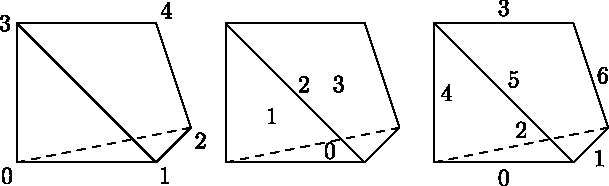 import three;

settings.render = 0;
settings.prc = false;
settings.gsOptions="-r144x144";
size(11cm);
currentprojection=obliqueZ();

Z /= 2;

triple[] corners = {
  Z,
  X+Z,
  X,
  Z+Y,
  X+Z+Y,
};
pair[] corner_pos = {
  SW, SE, SE, W, NE,
};

triple[] face_centers = {
  (corners[0]+corners[2]+corners[1])/3,
  (corners[0]+corners[1]+corners[3])/3,
  (corners[0]+corners[3]+corners[4]+corners[2])/4,
  (corners[1]+corners[2]+corners[4]+corners[3])/4,
};

int[][] edges = {
  {0, 1},
  {1, 2},
  {0, 2},
  {3, 4},
  {0, 3},
  {1, 3},
  {2, 4},
};

pen[] edge_styles = {
  black,
  black,
  dashed,
  black,
  black,
  black,
  black,
};

pair[] edge_pos = {
  S, SE, N, N, E, NE, E,
};

picture tetWedge()
{
  picture pic = new picture;
  for(int i=0; i<edges.length; ++i)
  {
    draw(pic, corners[edges[i][0]]--corners[edges[i][1]], edge_styles[i]);
  }
  return pic;
}

picture pic1 = tetWedge();
picture pic3 = tetWedge();
picture pic2 = tetWedge();

for(int i=0; i<corners.length; ++i)
{
  label(pic1, format("$%d$", i), corners[i], corner_pos[i]);
}
for(int i=0; i<face_centers.length; ++i)
{
  label(pic2, format("$%d$", i), face_centers[i]);
}
for(int i=0; i<edges.length; ++i)
{
  triple c = (corners[edges[i][0]]+corners[edges[i][1]])/2;
  label(pic3, format("$%d$", i), c, edge_pos[i]);
}

add(pic1);
add(shift(1.5X)*pic2);
add(shift(3X)*pic3);
